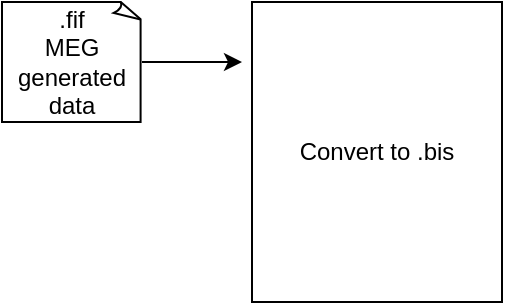 <mxfile version="21.5.0" type="github">
  <diagram name="Page-1" id="ryGtp6P1I9KAt4M1AO9u">
    <mxGraphModel dx="892" dy="362" grid="1" gridSize="10" guides="1" tooltips="1" connect="1" arrows="1" fold="1" page="1" pageScale="1" pageWidth="850" pageHeight="1100" math="0" shadow="0">
      <root>
        <mxCell id="0" />
        <mxCell id="1" parent="0" />
        <mxCell id="Qp9WblH9RVzn9ApGt10T-2" value="" style="edgeStyle=orthogonalEdgeStyle;rounded=0;orthogonalLoop=1;jettySize=auto;html=1;" edge="1" parent="1" source="Qp9WblH9RVzn9ApGt10T-3">
          <mxGeometry relative="1" as="geometry">
            <mxPoint x="230" y="80" as="targetPoint" />
          </mxGeometry>
        </mxCell>
        <mxCell id="Qp9WblH9RVzn9ApGt10T-3" value=".fif&lt;br&gt;MEG generated data" style="whiteSpace=wrap;html=1;shape=mxgraph.basic.document" vertex="1" parent="1">
          <mxGeometry x="110" y="50" width="70" height="60" as="geometry" />
        </mxCell>
        <mxCell id="Qp9WblH9RVzn9ApGt10T-4" value="Convert to .bis" style="whiteSpace=wrap;html=1;" vertex="1" parent="1">
          <mxGeometry x="235" y="50" width="125" height="150" as="geometry" />
        </mxCell>
      </root>
    </mxGraphModel>
  </diagram>
</mxfile>
